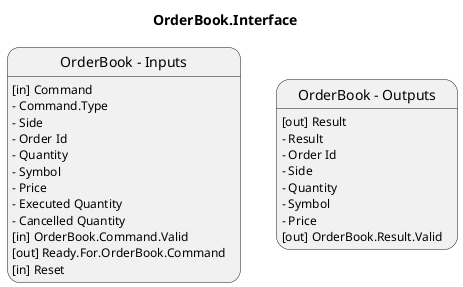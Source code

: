 @startuml OrderBook.Interface

title OrderBook.Interface

state "OrderBook - Inputs" as OrderBook: [in] Command
state "OrderBook - Inputs" as OrderBook: - Command.Type
state "OrderBook - Inputs" as OrderBook: - Side
state "OrderBook - Inputs" as OrderBook: - Order Id
state "OrderBook - Inputs" as OrderBook: - Quantity
state "OrderBook - Inputs" as OrderBook: - Symbol
state "OrderBook - Inputs" as OrderBook: - Price
state "OrderBook - Inputs" as OrderBook: - Executed Quantity
state "OrderBook - Inputs" as OrderBook: - Cancelled Quantity
state "OrderBook - Inputs" as OrderBook: [in] OrderBook.Command.Valid
state "OrderBook - Inputs" as OrderBook: [out] Ready.For.OrderBook.Command
state "OrderBook - Inputs" as OrderBook: [in] Reset

state "OrderBook - Outputs" as OrderBook2: [out] Result
state "OrderBook - Outputs" as OrderBook2: - Result
state "OrderBook - Outputs" as OrderBook2: - Order Id
state "OrderBook - Outputs" as OrderBook2: - Side
state "OrderBook - Outputs" as OrderBook2: - Quantity
state "OrderBook - Outputs" as OrderBook2: - Symbol
state "OrderBook - Outputs" as OrderBook2: - Price
state "OrderBook - Outputs" as OrderBook2: [out] OrderBook.Result.Valid

@enduml